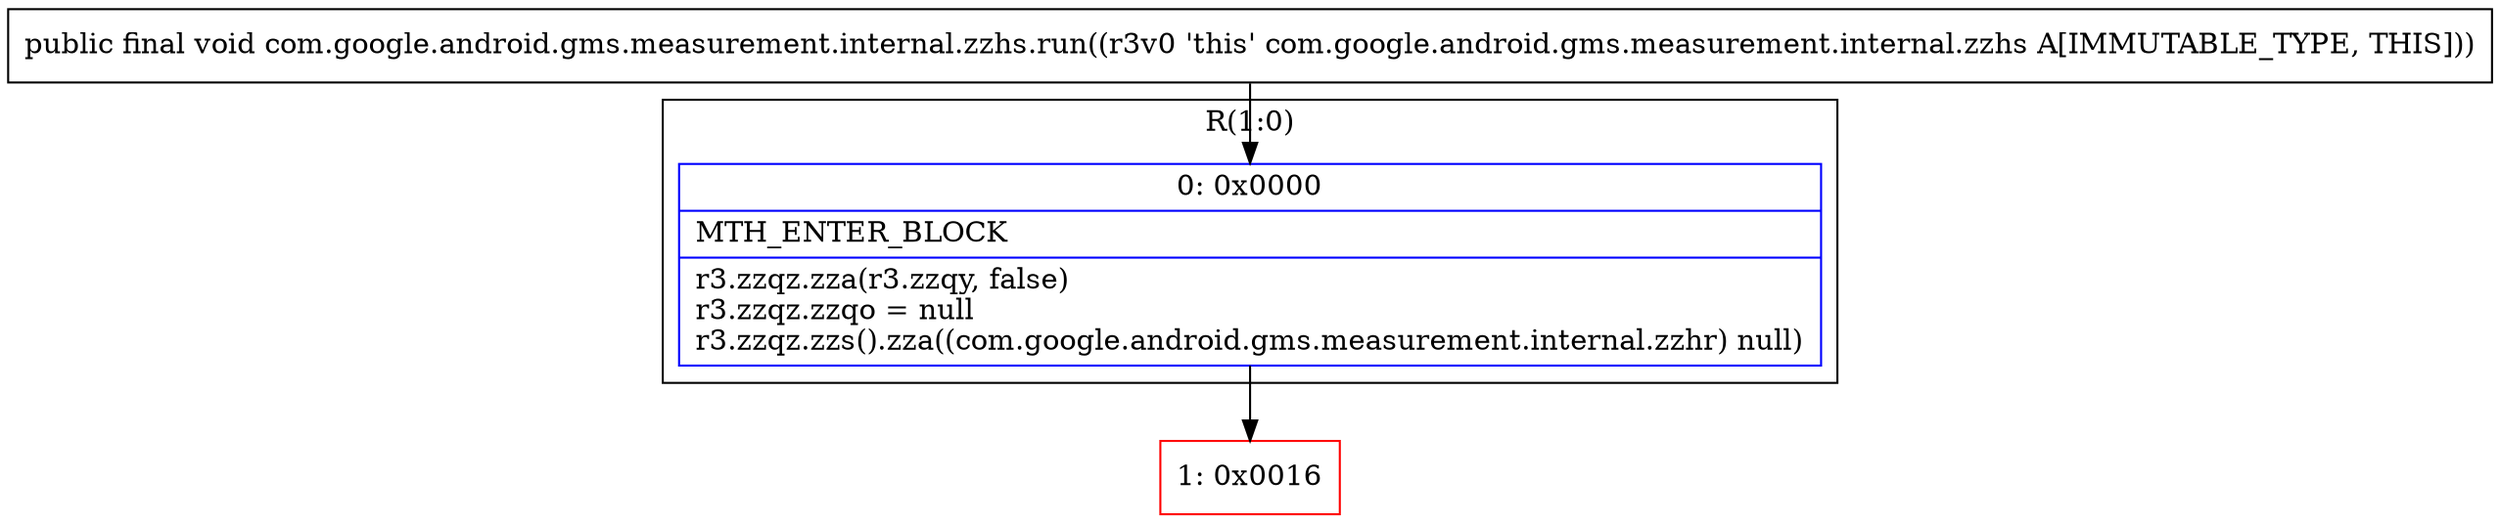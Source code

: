 digraph "CFG forcom.google.android.gms.measurement.internal.zzhs.run()V" {
subgraph cluster_Region_1568596336 {
label = "R(1:0)";
node [shape=record,color=blue];
Node_0 [shape=record,label="{0\:\ 0x0000|MTH_ENTER_BLOCK\l|r3.zzqz.zza(r3.zzqy, false)\lr3.zzqz.zzqo = null\lr3.zzqz.zzs().zza((com.google.android.gms.measurement.internal.zzhr) null)\l}"];
}
Node_1 [shape=record,color=red,label="{1\:\ 0x0016}"];
MethodNode[shape=record,label="{public final void com.google.android.gms.measurement.internal.zzhs.run((r3v0 'this' com.google.android.gms.measurement.internal.zzhs A[IMMUTABLE_TYPE, THIS])) }"];
MethodNode -> Node_0;
Node_0 -> Node_1;
}

